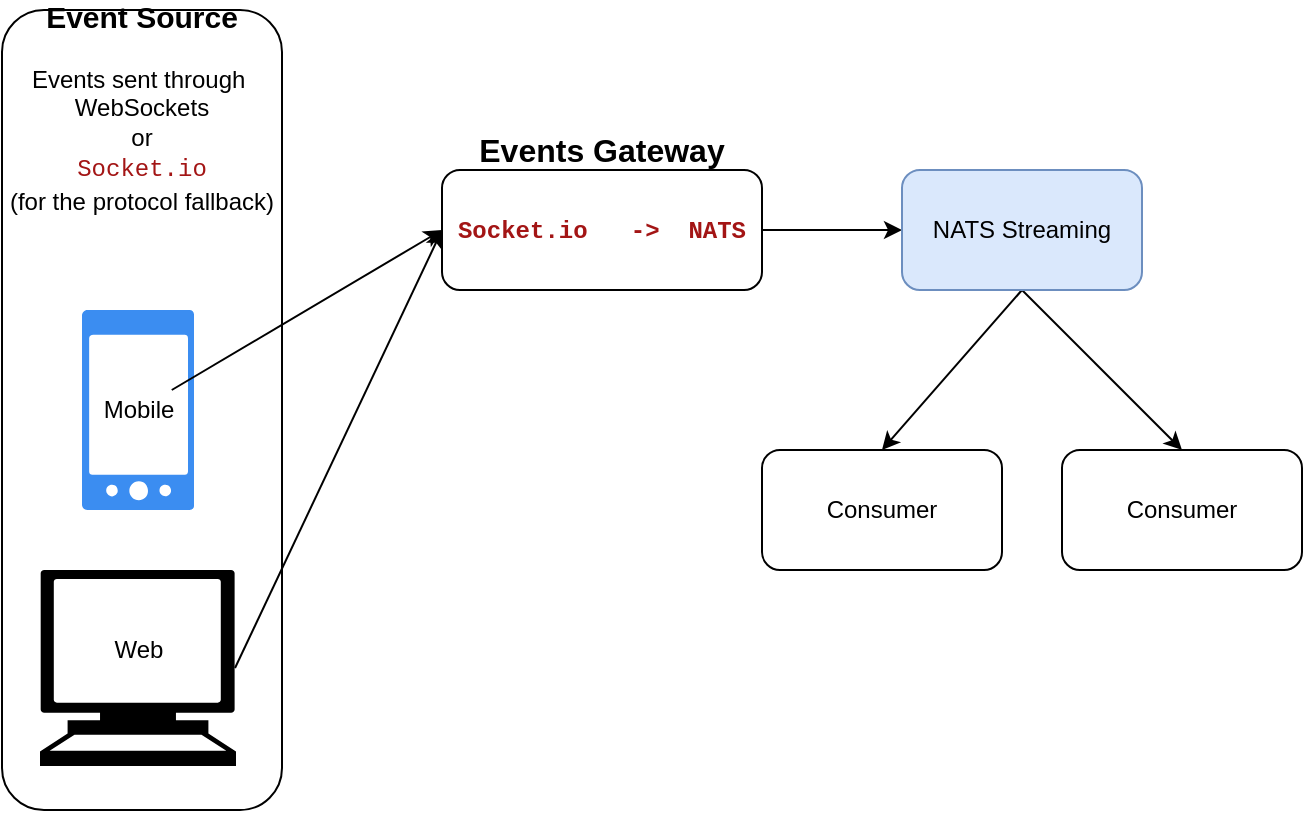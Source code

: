<mxfile version="13.4.4" type="device"><diagram id="CcYANElBUoGYlai1xEpf" name="Page-1"><mxGraphModel dx="1298" dy="945" grid="1" gridSize="10" guides="1" tooltips="1" connect="1" arrows="1" fold="1" page="1" pageScale="1" pageWidth="850" pageHeight="1100" math="0" shadow="0"><root><mxCell id="0"/><mxCell id="1" parent="0"/><mxCell id="yTAqQtWBeezENuyvB9ej-6" value="&lt;span style=&quot;font-size: 15px&quot;&gt;&lt;b&gt;Event Source&lt;br&gt;&lt;/b&gt;&lt;/span&gt;&lt;br&gt;Events sent through&amp;nbsp;&lt;br&gt;WebSockets&lt;br&gt;or&lt;br&gt;&lt;div style=&quot;background-color: rgb(255 , 255 , 255) ; font-family: &amp;#34;hack&amp;#34; , &amp;#34;menlo&amp;#34; , &amp;#34;monaco&amp;#34; , &amp;#34;courier new&amp;#34; , monospace ; line-height: 18px&quot;&gt;&lt;span style=&quot;color: #a31515&quot;&gt;Socket.io&lt;/span&gt;&lt;/div&gt;(for the protocol fallback)&lt;br&gt;&amp;nbsp;&lt;br&gt;&lt;br&gt;&lt;br&gt;&lt;br&gt;&lt;br&gt;&lt;br&gt;&lt;br&gt;&lt;br&gt;&lt;br&gt;&lt;br&gt;&lt;br&gt;&lt;br&gt;&lt;br&gt;&lt;br&gt;&lt;br&gt;&lt;br&gt;&lt;br&gt;&lt;br&gt;&lt;br&gt;&lt;br&gt;&lt;br&gt;" style="rounded=1;whiteSpace=wrap;html=1;" vertex="1" parent="1"><mxGeometry x="10" y="50" width="140" height="400" as="geometry"/></mxCell><mxCell id="yTAqQtWBeezENuyvB9ej-3" value="" style="html=1;aspect=fixed;strokeColor=none;shadow=0;align=center;verticalAlign=top;fillColor=#3B8DF1;shape=mxgraph.gcp2.phone_android" vertex="1" parent="1"><mxGeometry x="50" y="200" width="56" height="100" as="geometry"/></mxCell><mxCell id="yTAqQtWBeezENuyvB9ej-13" style="edgeStyle=none;rounded=0;orthogonalLoop=1;jettySize=auto;html=1;exitX=0.995;exitY=0.5;exitDx=0;exitDy=0;exitPerimeter=0;entryX=0;entryY=0.5;entryDx=0;entryDy=0;" edge="1" parent="1" source="yTAqQtWBeezENuyvB9ej-4" target="yTAqQtWBeezENuyvB9ej-9"><mxGeometry relative="1" as="geometry"/></mxCell><mxCell id="yTAqQtWBeezENuyvB9ej-4" value="" style="shape=mxgraph.signs.tech.computer;html=1;fillColor=#000000;strokeColor=none;verticalLabelPosition=bottom;verticalAlign=top;align=center;" vertex="1" parent="1"><mxGeometry x="29" y="330" width="98" height="98" as="geometry"/></mxCell><mxCell id="2" value="Web" style="text;html=1;align=center;verticalAlign=middle;resizable=0;points=[];autosize=1;" vertex="1" parent="1"><mxGeometry x="58" y="360" width="40" height="20" as="geometry"/></mxCell><mxCell id="yTAqQtWBeezENuyvB9ej-12" style="rounded=0;orthogonalLoop=1;jettySize=auto;html=1;entryX=0;entryY=0.5;entryDx=0;entryDy=0;" edge="1" parent="1" source="yTAqQtWBeezENuyvB9ej-5" target="yTAqQtWBeezENuyvB9ej-9"><mxGeometry relative="1" as="geometry"/></mxCell><mxCell id="yTAqQtWBeezENuyvB9ej-5" value="Mobile" style="text;html=1;align=center;verticalAlign=middle;resizable=0;points=[];autosize=1;" vertex="1" parent="1"><mxGeometry x="53" y="240" width="50" height="20" as="geometry"/></mxCell><mxCell id="yTAqQtWBeezENuyvB9ej-16" style="edgeStyle=none;rounded=0;orthogonalLoop=1;jettySize=auto;html=1;exitX=1;exitY=0.5;exitDx=0;exitDy=0;entryX=0;entryY=0.5;entryDx=0;entryDy=0;" edge="1" parent="1" source="yTAqQtWBeezENuyvB9ej-9" target="yTAqQtWBeezENuyvB9ej-15"><mxGeometry relative="1" as="geometry"/></mxCell><mxCell id="yTAqQtWBeezENuyvB9ej-9" value="&lt;div style=&quot;background-color: rgb(255 , 255 , 255) ; font-family: &amp;#34;hack&amp;#34; , &amp;#34;menlo&amp;#34; , &amp;#34;monaco&amp;#34; , &amp;#34;courier new&amp;#34; , monospace ; line-height: 18px&quot;&gt;&lt;span style=&quot;color: #a31515&quot;&gt;&lt;b&gt;Socket.io&amp;nbsp; &amp;nbsp;-&amp;gt;&amp;nbsp; NATS&lt;/b&gt;&lt;/span&gt;&lt;/div&gt;" style="rounded=1;whiteSpace=wrap;html=1;" vertex="1" parent="1"><mxGeometry x="230" y="130" width="160" height="60" as="geometry"/></mxCell><mxCell id="yTAqQtWBeezENuyvB9ej-11" value="&lt;b&gt;&lt;font style=&quot;font-size: 16px&quot;&gt;Events Gateway&lt;/font&gt;&lt;/b&gt;" style="text;html=1;strokeColor=none;fillColor=none;align=center;verticalAlign=middle;whiteSpace=wrap;rounded=0;" vertex="1" parent="1"><mxGeometry x="235" y="110" width="150" height="20" as="geometry"/></mxCell><mxCell id="yTAqQtWBeezENuyvB9ej-20" style="edgeStyle=none;rounded=0;orthogonalLoop=1;jettySize=auto;html=1;exitX=0.5;exitY=1;exitDx=0;exitDy=0;entryX=0.5;entryY=0;entryDx=0;entryDy=0;" edge="1" parent="1" source="yTAqQtWBeezENuyvB9ej-15" target="yTAqQtWBeezENuyvB9ej-19"><mxGeometry relative="1" as="geometry"/></mxCell><mxCell id="yTAqQtWBeezENuyvB9ej-22" style="edgeStyle=none;rounded=0;orthogonalLoop=1;jettySize=auto;html=1;exitX=0.5;exitY=1;exitDx=0;exitDy=0;entryX=0.5;entryY=0;entryDx=0;entryDy=0;" edge="1" parent="1" source="yTAqQtWBeezENuyvB9ej-15" target="yTAqQtWBeezENuyvB9ej-21"><mxGeometry relative="1" as="geometry"/></mxCell><mxCell id="yTAqQtWBeezENuyvB9ej-15" value="NATS Streaming" style="rounded=1;whiteSpace=wrap;html=1;fillColor=#dae8fc;strokeColor=#6c8ebf;" vertex="1" parent="1"><mxGeometry x="460" y="130" width="120" height="60" as="geometry"/></mxCell><mxCell id="yTAqQtWBeezENuyvB9ej-19" value="Consumer" style="rounded=1;whiteSpace=wrap;html=1;" vertex="1" parent="1"><mxGeometry x="390" y="270" width="120" height="60" as="geometry"/></mxCell><mxCell id="yTAqQtWBeezENuyvB9ej-21" value="Consumer" style="rounded=1;whiteSpace=wrap;html=1;" vertex="1" parent="1"><mxGeometry x="540" y="270" width="120" height="60" as="geometry"/></mxCell></root></mxGraphModel></diagram></mxfile>